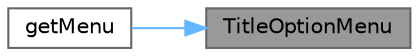 digraph "TitleOptionMenu"
{
 // LATEX_PDF_SIZE
  bgcolor="transparent";
  edge [fontname=Helvetica,fontsize=10,labelfontname=Helvetica,labelfontsize=10];
  node [fontname=Helvetica,fontsize=10,shape=box,height=0.2,width=0.4];
  rankdir="RL";
  Node1 [id="Node000001",label="TitleOptionMenu",height=0.2,width=0.4,color="gray40", fillcolor="grey60", style="filled", fontcolor="black",tooltip="构造函数，初始化标题栏选项菜单"];
  Node1 -> Node2 [id="edge1_Node000001_Node000002",dir="back",color="steelblue1",style="solid",tooltip=" "];
  Node2 [id="Node000002",label="getMenu",height=0.2,width=0.4,color="grey40", fillcolor="white", style="filled",URL="$class_title_option_menu.html#a5a008bc0047b462a7c217eeec32b49d5",tooltip="获取当前菜单对象"];
}
